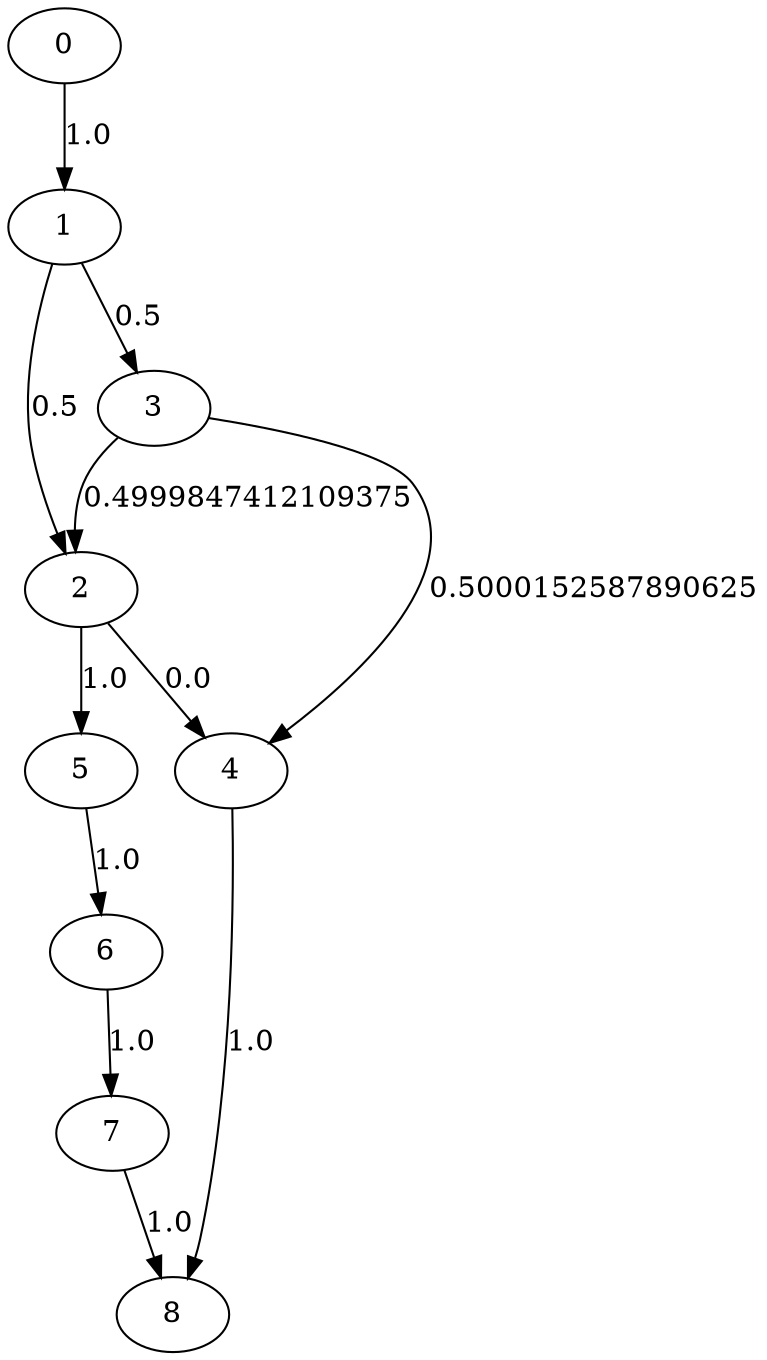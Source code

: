 digraph {
	0 -> 1[label= "1.0"];
	1 -> 2[label= "0.5"];
	1 -> 3[label= "0.5"];
	3 -> 4[label= "0.5000152587890625"];
	3 -> 2[label= "0.4999847412109375"];
	2 -> 4[label= "0.0"];
	2 -> 5[label= "1.0"];
	5 -> 6[label= "1.0"];
	6 -> 7[label= "1.0"];
	7 -> 8[label= "1.0"];
	4 -> 8[label= "1.0"];
}